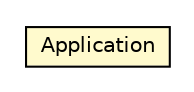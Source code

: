 #!/usr/local/bin/dot
#
# Class diagram 
# Generated by UMLGraph version 5.1 (http://www.umlgraph.org/)
#

digraph G {
	edge [fontname="Helvetica",fontsize=10,labelfontname="Helvetica",labelfontsize=10];
	node [fontname="Helvetica",fontsize=10,shape=plaintext];
	nodesep=0.25;
	ranksep=0.5;
	// com.nikolay.tictactoe.Application
	c244 [label=<<table title="com.nikolay.tictactoe.Application" border="0" cellborder="1" cellspacing="0" cellpadding="2" port="p" bgcolor="lemonChiffon" href="./Application.html">
		<tr><td><table border="0" cellspacing="0" cellpadding="1">
<tr><td align="center" balign="center"> Application </td></tr>
		</table></td></tr>
		</table>>, fontname="Helvetica", fontcolor="black", fontsize=10.0];
}

